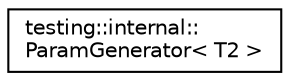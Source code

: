 digraph "Graphical Class Hierarchy"
{
  edge [fontname="Helvetica",fontsize="10",labelfontname="Helvetica",labelfontsize="10"];
  node [fontname="Helvetica",fontsize="10",shape=record];
  rankdir="LR";
  Node0 [label="testing::internal::\lParamGenerator\< T2 \>",height=0.2,width=0.4,color="black", fillcolor="white", style="filled",URL="$classtesting_1_1internal_1_1ParamGenerator.html"];
}
